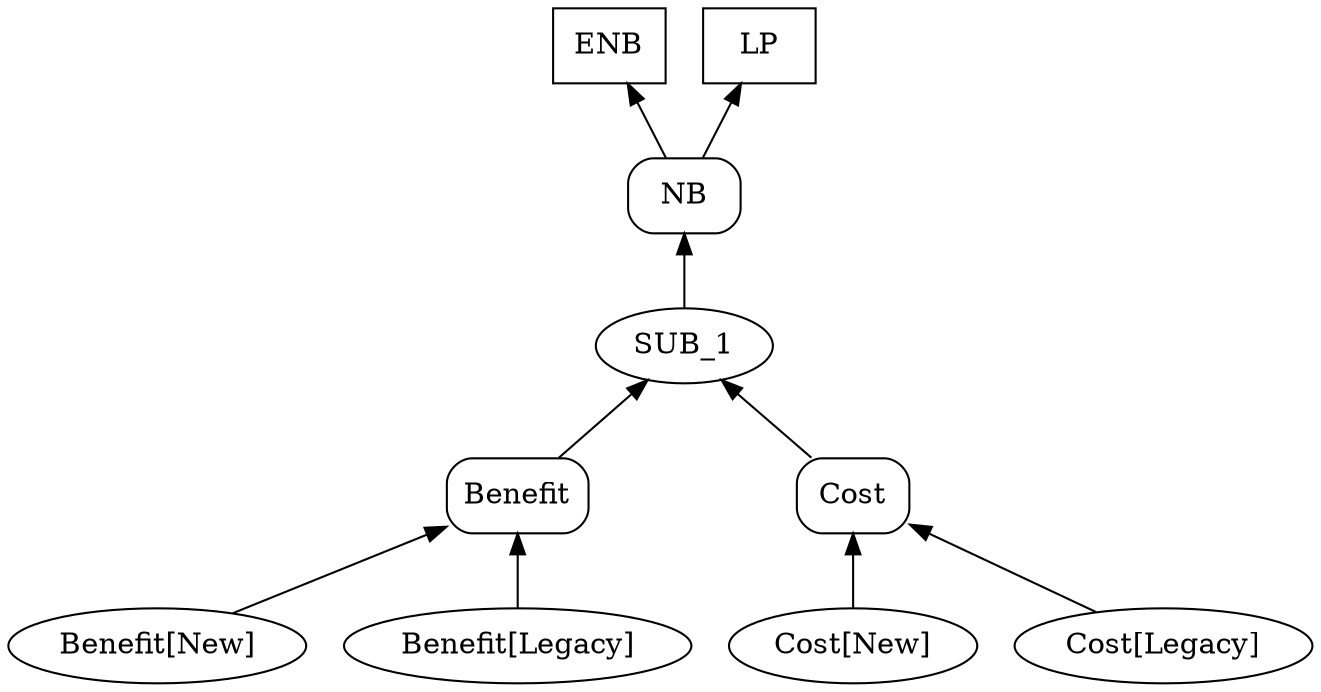 digraph G { 
rankdir = BT; 
edge[dir=forward]; 
ENB[shape=box]
NB[shape=box, style=rounded]
Benefit[shape=box, style=rounded]
"Benefit[New]"[shape=ellipse]
"Benefit[Legacy]"[shape=ellipse]
Cost[shape=box, style=rounded]
"Cost[New]"[shape=ellipse]
"Cost[Legacy]"[shape=ellipse]
LP[shape=box]
"Benefit[New]"->Benefit
"Benefit[Legacy]"->Benefit
"Cost[New]"->Cost
"Cost[Legacy]"->Cost
Benefit->"SUB_1"
Cost->"SUB_1"
"SUB_1"->NB
NB->ENB
NB->LP
}
